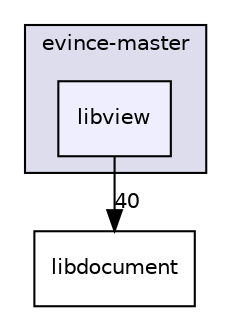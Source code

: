 digraph "evince-master/libview" {
  compound=true
  node [ fontsize="10", fontname="Helvetica"];
  edge [ labelfontsize="10", labelfontname="Helvetica"];
  subgraph clusterdir_3280676015dea8927551146fc343f431 {
    graph [ bgcolor="#ddddee", pencolor="black", label="evince-master" fontname="Helvetica", fontsize="10", URL="dir_3280676015dea8927551146fc343f431.html"]
  dir_8b322143158b2e883ee9175e4954824a [shape=box, label="libview", style="filled", fillcolor="#eeeeff", pencolor="black", URL="dir_8b322143158b2e883ee9175e4954824a.html"];
  }
  dir_8afe8fb5d511b91003daab0546f13589 [shape=box label="libdocument" URL="dir_8afe8fb5d511b91003daab0546f13589.html"];
  dir_8b322143158b2e883ee9175e4954824a->dir_8afe8fb5d511b91003daab0546f13589 [headlabel="40", labeldistance=1.5 headhref="dir_000016_000014.html"];
}
